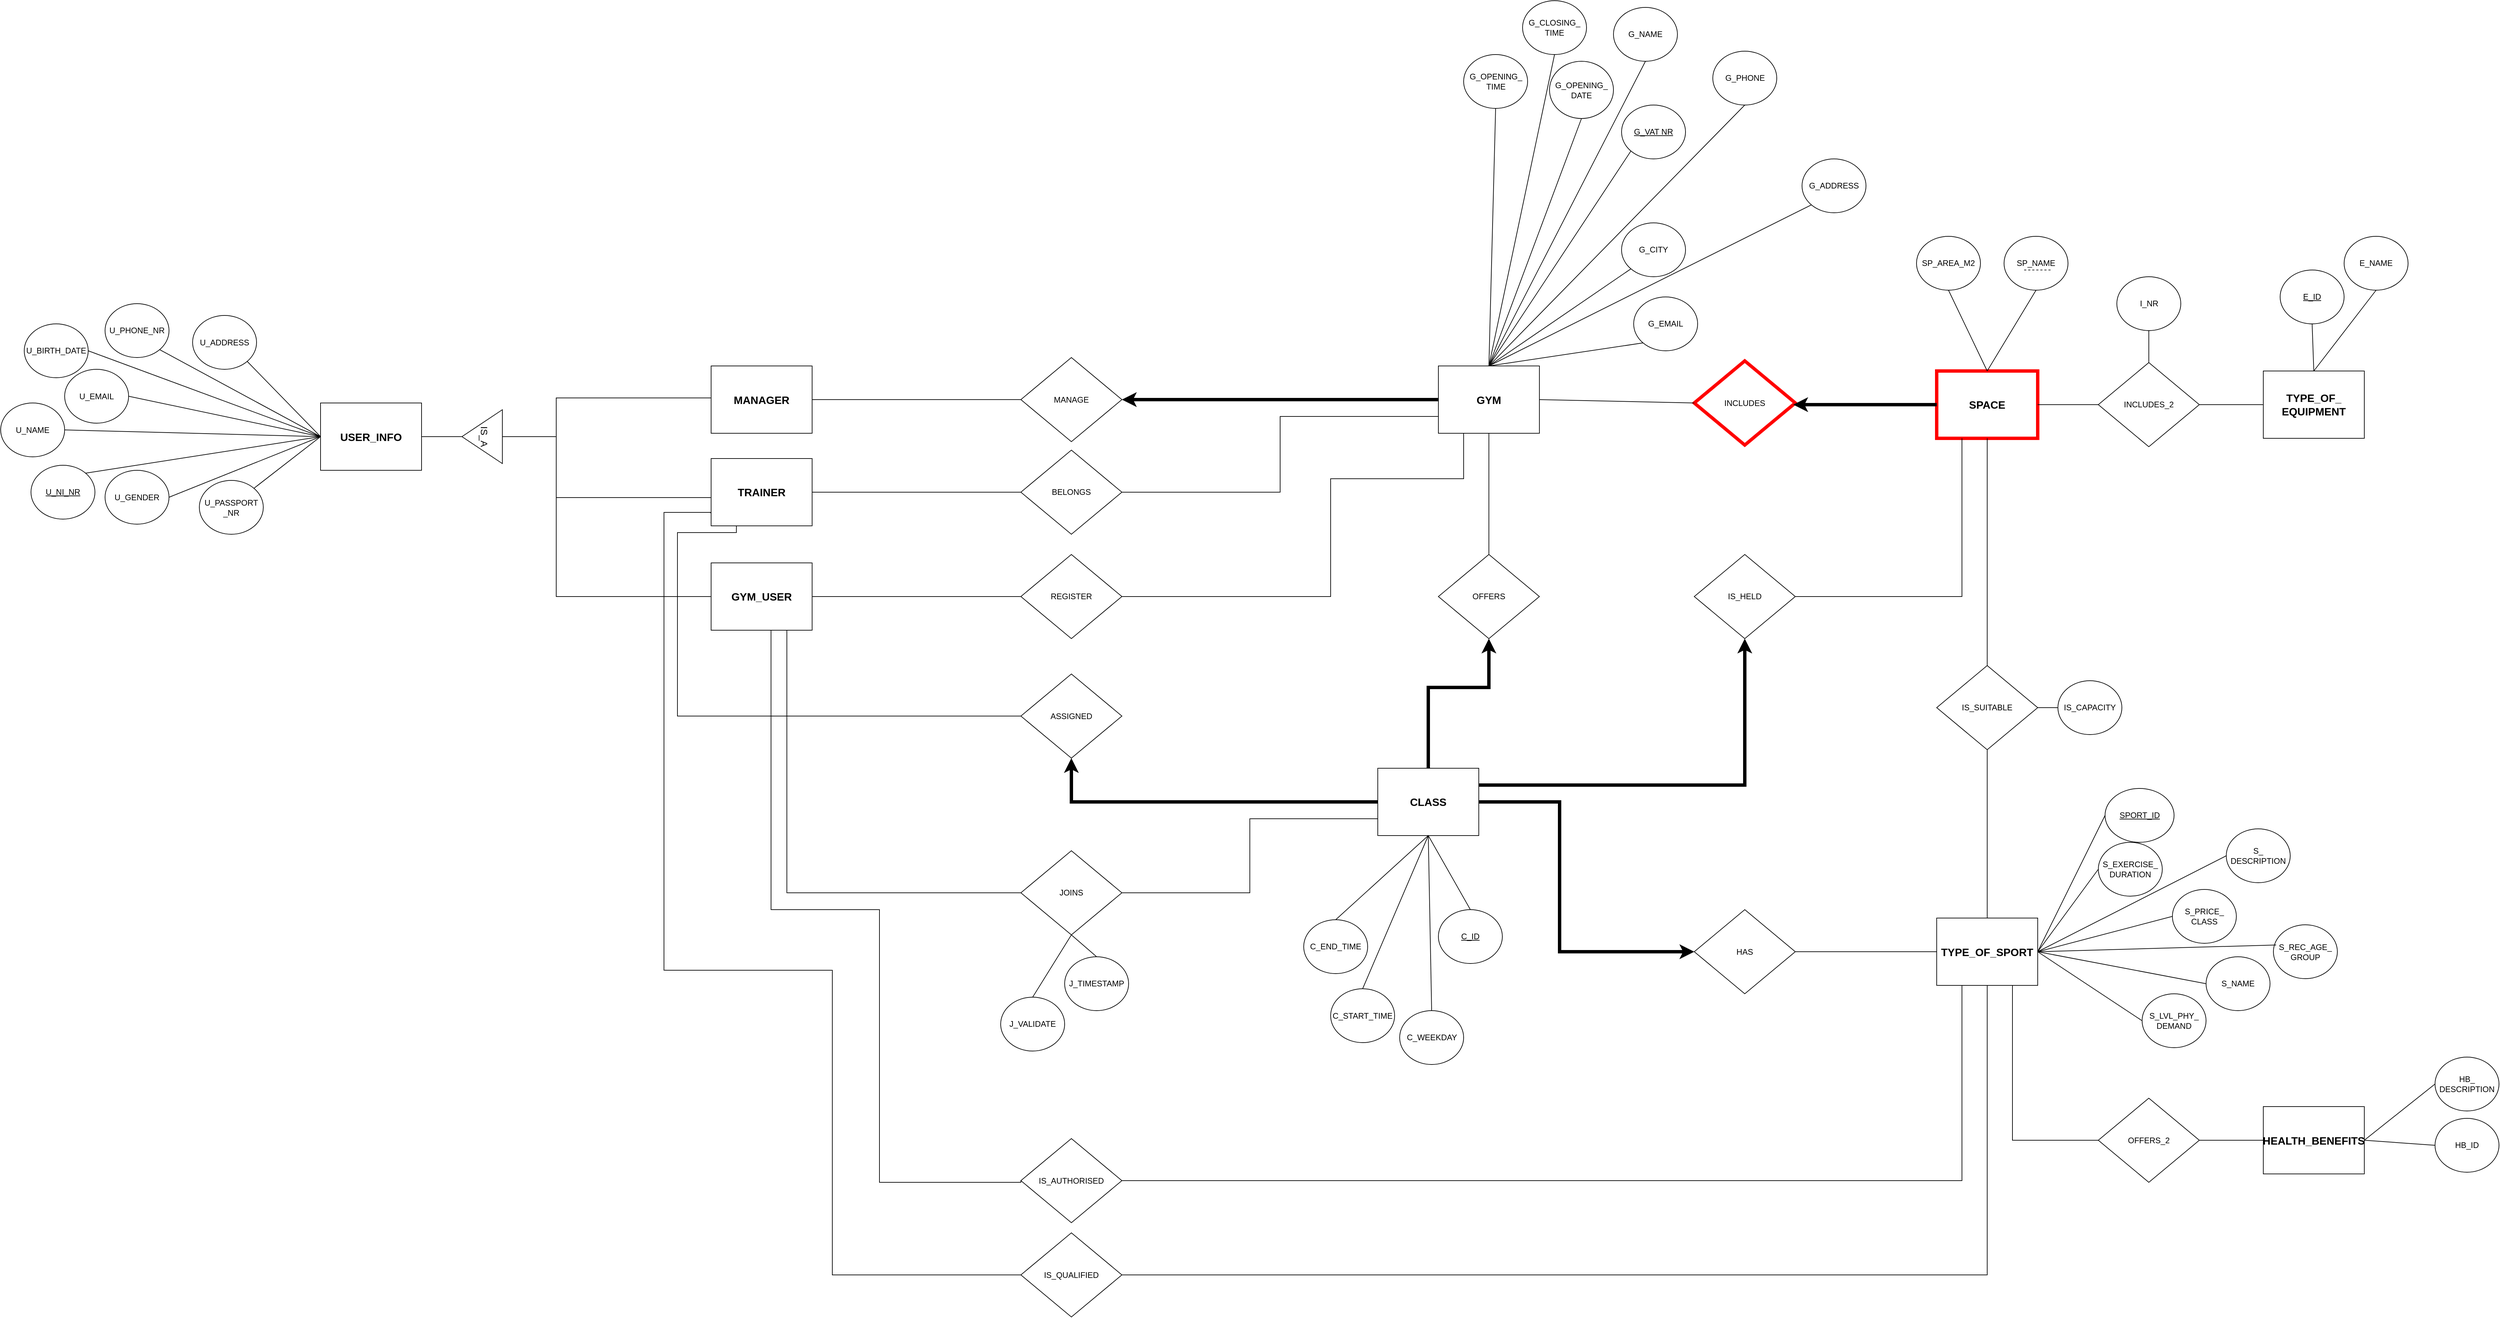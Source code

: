 <mxfile version="15.7.0" type="github">
  <diagram id="hdg2vdtkORWnQn_9mXNy" name="Page-1">
    <mxGraphModel dx="5325" dy="2693" grid="1" gridSize="10" guides="1" tooltips="1" connect="1" arrows="1" fold="1" page="1" pageScale="1" pageWidth="827" pageHeight="1169" math="0" shadow="0">
      <root>
        <mxCell id="0" />
        <mxCell id="1" parent="0" />
        <mxCell id="4TRkInArZm3En_-aM4AT-1" value="GYM" style="rounded=0;whiteSpace=wrap;html=1;hachureGap=4;pointerEvents=0;fontSize=16;fontStyle=1" parent="1" vertex="1">
          <mxGeometry x="460" y="142.5" width="150" height="100" as="geometry" />
        </mxCell>
        <mxCell id="4TRkInArZm3En_-aM4AT-2" value="MANAGE" style="rhombus;whiteSpace=wrap;html=1;hachureGap=4;pointerEvents=0;" parent="1" vertex="1">
          <mxGeometry x="-160" y="130" width="150" height="125" as="geometry" />
        </mxCell>
        <mxCell id="4TRkInArZm3En_-aM4AT-5" value="MANAGER" style="rounded=0;whiteSpace=wrap;html=1;hachureGap=4;pointerEvents=0;direction=south;fontSize=16;fontStyle=1" parent="1" vertex="1">
          <mxGeometry x="-620" y="142.5" width="150" height="100" as="geometry" />
        </mxCell>
        <mxCell id="4TRkInArZm3En_-aM4AT-6" value="&lt;u&gt;U_NI_NR&lt;/u&gt;" style="ellipse;whiteSpace=wrap;html=1;hachureGap=4;pointerEvents=0;autosize=0;" parent="1" vertex="1">
          <mxGeometry x="-1630" y="290" width="95" height="80" as="geometry" />
        </mxCell>
        <mxCell id="4TRkInArZm3En_-aM4AT-10" value="U_PASSPORT&lt;br&gt;_NR" style="ellipse;whiteSpace=wrap;html=1;hachureGap=4;pointerEvents=0;autosize=0;" parent="1" vertex="1">
          <mxGeometry x="-1380" y="312.5" width="95" height="80" as="geometry" />
        </mxCell>
        <mxCell id="4TRkInArZm3En_-aM4AT-11" value="U_EMAIL" style="ellipse;whiteSpace=wrap;html=1;hachureGap=4;pointerEvents=0;autosize=0;" parent="1" vertex="1">
          <mxGeometry x="-1580" y="147.5" width="95" height="80" as="geometry" />
        </mxCell>
        <mxCell id="4TRkInArZm3En_-aM4AT-13" value="U_NAME" style="ellipse;whiteSpace=wrap;html=1;hachureGap=4;pointerEvents=0;autosize=0;" parent="1" vertex="1">
          <mxGeometry x="-1675" y="197.5" width="95" height="80" as="geometry" />
        </mxCell>
        <mxCell id="4TRkInArZm3En_-aM4AT-17" value="U_GENDER" style="ellipse;whiteSpace=wrap;html=1;hachureGap=4;pointerEvents=0;autosize=0;" parent="1" vertex="1">
          <mxGeometry x="-1520" y="297.5" width="95" height="80" as="geometry" />
        </mxCell>
        <mxCell id="4TRkInArZm3En_-aM4AT-19" value="U_ADDRESS" style="ellipse;whiteSpace=wrap;html=1;hachureGap=4;pointerEvents=0;autosize=0;" parent="1" vertex="1">
          <mxGeometry x="-1390" y="67.5" width="95" height="80" as="geometry" />
        </mxCell>
        <mxCell id="4TRkInArZm3En_-aM4AT-23" value="U_PHONE_NR" style="ellipse;whiteSpace=wrap;html=1;hachureGap=4;pointerEvents=0;autosize=0;" parent="1" vertex="1">
          <mxGeometry x="-1520" y="50" width="95" height="80" as="geometry" />
        </mxCell>
        <mxCell id="4TRkInArZm3En_-aM4AT-26" value="G_ADDRESS" style="ellipse;whiteSpace=wrap;html=1;hachureGap=4;pointerEvents=0;" parent="1" vertex="1">
          <mxGeometry x="1000" y="-165" width="95" height="80" as="geometry" />
        </mxCell>
        <mxCell id="4TRkInArZm3En_-aM4AT-29" value="&lt;u&gt;G_VAT NR&lt;/u&gt;" style="ellipse;whiteSpace=wrap;html=1;hachureGap=4;pointerEvents=0;" parent="1" vertex="1">
          <mxGeometry x="732" y="-245" width="95" height="80" as="geometry" />
        </mxCell>
        <mxCell id="4TRkInArZm3En_-aM4AT-30" value="G_NAME" style="ellipse;whiteSpace=wrap;html=1;hachureGap=4;pointerEvents=0;" parent="1" vertex="1">
          <mxGeometry x="720" y="-390" width="95" height="80" as="geometry" />
        </mxCell>
        <mxCell id="4TRkInArZm3En_-aM4AT-31" value="G_OPENING_&lt;br&gt;DATE" style="ellipse;whiteSpace=wrap;html=1;hachureGap=4;pointerEvents=0;" parent="1" vertex="1">
          <mxGeometry x="625" y="-310" width="95" height="85" as="geometry" />
        </mxCell>
        <mxCell id="4TRkInArZm3En_-aM4AT-32" value="G_PHONE" style="ellipse;whiteSpace=wrap;html=1;hachureGap=4;pointerEvents=0;" parent="1" vertex="1">
          <mxGeometry x="867.5" y="-325" width="95" height="80" as="geometry" />
        </mxCell>
        <mxCell id="4TRkInArZm3En_-aM4AT-33" value="G_EMAIL" style="ellipse;whiteSpace=wrap;html=1;hachureGap=4;pointerEvents=0;" parent="1" vertex="1">
          <mxGeometry x="750" y="40" width="95" height="80" as="geometry" />
        </mxCell>
        <mxCell id="4TRkInArZm3En_-aM4AT-34" value="G_OPENING_&lt;br&gt;TIME" style="ellipse;whiteSpace=wrap;html=1;hachureGap=4;pointerEvents=0;" parent="1" vertex="1">
          <mxGeometry x="497.5" y="-320" width="95" height="80" as="geometry" />
        </mxCell>
        <mxCell id="4TRkInArZm3En_-aM4AT-42" value="TYPE_OF_SPORT" style="rounded=0;whiteSpace=wrap;html=1;hachureGap=4;pointerEvents=0;fontSize=16;fontStyle=1" parent="1" vertex="1">
          <mxGeometry x="1200" y="962.5" width="150" height="100" as="geometry" />
        </mxCell>
        <mxCell id="4TRkInArZm3En_-aM4AT-43" value="S_NAME" style="ellipse;whiteSpace=wrap;html=1;hachureGap=4;pointerEvents=0;" parent="1" vertex="1">
          <mxGeometry x="1600" y="1020" width="95" height="80" as="geometry" />
        </mxCell>
        <mxCell id="4TRkInArZm3En_-aM4AT-44" value="S_&lt;br&gt;DESCRIPTION" style="ellipse;whiteSpace=wrap;html=1;hachureGap=4;pointerEvents=0;" parent="1" vertex="1">
          <mxGeometry x="1630" y="830" width="95" height="80" as="geometry" />
        </mxCell>
        <mxCell id="4TRkInArZm3En_-aM4AT-46" value="S_REC_AGE_ GROUP" style="ellipse;whiteSpace=wrap;html=1;hachureGap=4;pointerEvents=0;" parent="1" vertex="1">
          <mxGeometry x="1700" y="972.5" width="95" height="80" as="geometry" />
        </mxCell>
        <mxCell id="4TRkInArZm3En_-aM4AT-47" value="S_EXERCISE_ DURATION" style="ellipse;whiteSpace=wrap;html=1;hachureGap=4;pointerEvents=0;" parent="1" vertex="1">
          <mxGeometry x="1440" y="850" width="95" height="80" as="geometry" />
        </mxCell>
        <mxCell id="4TRkInArZm3En_-aM4AT-48" value="S_LVL_PHY_&lt;br&gt;DEMAND" style="ellipse;whiteSpace=wrap;html=1;hachureGap=4;pointerEvents=0;" parent="1" vertex="1">
          <mxGeometry x="1505" y="1075" width="95" height="80" as="geometry" />
        </mxCell>
        <mxCell id="TNOlmFblQoI8VBXt5ZoZ-1" value="G_CITY" style="ellipse;whiteSpace=wrap;html=1;" parent="1" vertex="1">
          <mxGeometry x="732" y="-70" width="95" height="80" as="geometry" />
        </mxCell>
        <mxCell id="TNOlmFblQoI8VBXt5ZoZ-7" value="SPACE" style="rounded=0;whiteSpace=wrap;html=1;strokeWidth=5;strokeColor=#FF0000;fontSize=16;fontStyle=1" parent="1" vertex="1">
          <mxGeometry x="1200" y="150" width="150" height="100" as="geometry" />
        </mxCell>
        <mxCell id="TNOlmFblQoI8VBXt5ZoZ-13" value="INCLUDES" style="rhombus;whiteSpace=wrap;html=1;strokeWidth=5;strokeColor=#FF0000;" parent="1" vertex="1">
          <mxGeometry x="840" y="135" width="150" height="125" as="geometry" />
        </mxCell>
        <mxCell id="TNOlmFblQoI8VBXt5ZoZ-56" value="TYPE_OF_&lt;br&gt;EQUIPMENT" style="rounded=0;whiteSpace=wrap;html=1;fontSize=16;fontStyle=1" parent="1" vertex="1">
          <mxGeometry x="1685" y="150" width="150" height="100" as="geometry" />
        </mxCell>
        <mxCell id="TNOlmFblQoI8VBXt5ZoZ-57" value="INCLUDES_2" style="rhombus;whiteSpace=wrap;html=1;" parent="1" vertex="1">
          <mxGeometry x="1440" y="137.5" width="150" height="125" as="geometry" />
        </mxCell>
        <mxCell id="TNOlmFblQoI8VBXt5ZoZ-59" value="" style="endArrow=none;html=1;fillColor=#000000;exitX=1;exitY=0.5;exitDx=0;exitDy=0;entryX=0;entryY=0.5;entryDx=0;entryDy=0;" parent="1" source="TNOlmFblQoI8VBXt5ZoZ-57" target="TNOlmFblQoI8VBXt5ZoZ-56" edge="1">
          <mxGeometry width="50" height="50" relative="1" as="geometry">
            <mxPoint x="840" y="510" as="sourcePoint" />
            <mxPoint x="890" y="460" as="targetPoint" />
          </mxGeometry>
        </mxCell>
        <mxCell id="TNOlmFblQoI8VBXt5ZoZ-60" value="E_NAME" style="ellipse;whiteSpace=wrap;html=1;" parent="1" vertex="1">
          <mxGeometry x="1805" y="-50" width="95" height="80" as="geometry" />
        </mxCell>
        <mxCell id="TNOlmFblQoI8VBXt5ZoZ-61" value="I_NR" style="ellipse;whiteSpace=wrap;html=1;" parent="1" vertex="1">
          <mxGeometry x="1467.5" y="10" width="95" height="80" as="geometry" />
        </mxCell>
        <mxCell id="TNOlmFblQoI8VBXt5ZoZ-64" value="" style="endArrow=none;html=1;fillColor=#000000;exitX=0.5;exitY=0;exitDx=0;exitDy=0;entryX=0.5;entryY=1;entryDx=0;entryDy=0;" parent="1" source="TNOlmFblQoI8VBXt5ZoZ-56" target="TNOlmFblQoI8VBXt5ZoZ-60" edge="1">
          <mxGeometry width="50" height="50" relative="1" as="geometry">
            <mxPoint x="930" y="510" as="sourcePoint" />
            <mxPoint x="2090" y="180" as="targetPoint" />
          </mxGeometry>
        </mxCell>
        <mxCell id="TNOlmFblQoI8VBXt5ZoZ-65" value="" style="endArrow=none;html=1;fillColor=#000000;" parent="1" source="TNOlmFblQoI8VBXt5ZoZ-57" target="TNOlmFblQoI8VBXt5ZoZ-61" edge="1">
          <mxGeometry width="50" height="50" relative="1" as="geometry">
            <mxPoint x="930" y="510" as="sourcePoint" />
            <mxPoint x="980" y="460" as="targetPoint" />
          </mxGeometry>
        </mxCell>
        <mxCell id="zpkmHXnzWcy7r22Rmnru-5" value="SP_AREA_M2" style="ellipse;whiteSpace=wrap;html=1;" parent="1" vertex="1">
          <mxGeometry x="1170" y="-50" width="95" height="80" as="geometry" />
        </mxCell>
        <mxCell id="zpkmHXnzWcy7r22Rmnru-8" value="&lt;u&gt;E_ID&lt;/u&gt;" style="ellipse;whiteSpace=wrap;html=1;" parent="1" vertex="1">
          <mxGeometry x="1710" width="95" height="80" as="geometry" />
        </mxCell>
        <mxCell id="eBdyAH_MPgxRvwM_sHwe-4" value="" style="edgeStyle=segmentEdgeStyle;endArrow=classic;html=1;rounded=0;entryX=1;entryY=0.5;entryDx=0;entryDy=0;exitX=0;exitY=0.5;exitDx=0;exitDy=0;strokeColor=#000000;strokeWidth=5;startArrow=none;" parent="1" source="4TRkInArZm3En_-aM4AT-1" target="4TRkInArZm3En_-aM4AT-2" edge="1">
          <mxGeometry width="50" height="50" relative="1" as="geometry">
            <mxPoint x="550" y="219.41" as="sourcePoint" />
            <mxPoint x="440" y="219.41" as="targetPoint" />
            <Array as="points" />
          </mxGeometry>
        </mxCell>
        <mxCell id="eBdyAH_MPgxRvwM_sHwe-5" value="&lt;u&gt;SPORT_ID&lt;/u&gt;" style="ellipse;whiteSpace=wrap;html=1;hachureGap=4;pointerEvents=0;" parent="1" vertex="1">
          <mxGeometry x="1450" y="770" width="102.5" height="80" as="geometry" />
        </mxCell>
        <mxCell id="ZJh7k_RnWvVlNWQJP8Ni-7" value="IS_CAPACITY" style="ellipse;whiteSpace=wrap;html=1;hachureGap=4;pointerEvents=0;" parent="1" vertex="1">
          <mxGeometry x="1380" y="610" width="95" height="80" as="geometry" />
        </mxCell>
        <mxCell id="ZJh7k_RnWvVlNWQJP8Ni-8" value="" style="endArrow=none;html=1;fillColor=#000000;exitX=1;exitY=0.5;exitDx=0;exitDy=0;entryX=0;entryY=0.5;entryDx=0;entryDy=0;" parent="1" source="TNOlmFblQoI8VBXt5ZoZ-30" target="ZJh7k_RnWvVlNWQJP8Ni-7" edge="1">
          <mxGeometry width="50" height="50" relative="1" as="geometry">
            <mxPoint x="1130" y="440" as="sourcePoint" />
            <mxPoint x="1130" y="260" as="targetPoint" />
          </mxGeometry>
        </mxCell>
        <mxCell id="ZJh7k_RnWvVlNWQJP8Ni-1" value="OFFERS" style="rhombus;whiteSpace=wrap;html=1;" parent="1" vertex="1">
          <mxGeometry x="460" y="422.5" width="150" height="125" as="geometry" />
        </mxCell>
        <mxCell id="TNOlmFblQoI8VBXt5ZoZ-30" value="IS_SUITABLE" style="rhombus;whiteSpace=wrap;html=1;" parent="1" vertex="1">
          <mxGeometry x="1200" y="587.5" width="150" height="125" as="geometry" />
        </mxCell>
        <mxCell id="ZJh7k_RnWvVlNWQJP8Ni-15" value="U_BIRTH_DATE" style="ellipse;whiteSpace=wrap;html=1;hachureGap=4;pointerEvents=0;autosize=0;" parent="1" vertex="1">
          <mxGeometry x="-1640" y="80" width="95" height="80" as="geometry" />
        </mxCell>
        <mxCell id="ZJh7k_RnWvVlNWQJP8Ni-18" value="" style="endArrow=none;html=1;sourcePerimeterSpacing=8;targetPerimeterSpacing=8;entryX=1;entryY=0;entryDx=0;entryDy=0;exitX=0.5;exitY=1;exitDx=0;exitDy=0;" parent="1" source="J_9MN064SPP7KZqGjW3G-2" target="4TRkInArZm3En_-aM4AT-10" edge="1">
          <mxGeometry width="50" height="50" relative="1" as="geometry">
            <mxPoint x="220" y="607.5" as="sourcePoint" />
            <mxPoint x="-15" y="390" as="targetPoint" />
          </mxGeometry>
        </mxCell>
        <mxCell id="ZJh7k_RnWvVlNWQJP8Ni-19" value="" style="endArrow=none;html=1;sourcePerimeterSpacing=8;targetPerimeterSpacing=8;entryX=1;entryY=1;entryDx=0;entryDy=0;exitX=0.5;exitY=1;exitDx=0;exitDy=0;" parent="1" source="J_9MN064SPP7KZqGjW3G-2" target="4TRkInArZm3En_-aM4AT-23" edge="1">
          <mxGeometry width="50" height="50" relative="1" as="geometry">
            <mxPoint x="-65.531" y="332" as="sourcePoint" />
            <mxPoint x="-22.5" y="230" as="targetPoint" />
          </mxGeometry>
        </mxCell>
        <mxCell id="ZJh7k_RnWvVlNWQJP8Ni-20" value="" style="endArrow=none;html=1;sourcePerimeterSpacing=8;targetPerimeterSpacing=8;entryX=1;entryY=0.5;entryDx=0;entryDy=0;exitX=0.5;exitY=1;exitDx=0;exitDy=0;" parent="1" source="J_9MN064SPP7KZqGjW3G-2" target="ZJh7k_RnWvVlNWQJP8Ni-15" edge="1">
          <mxGeometry width="50" height="50" relative="1" as="geometry">
            <mxPoint x="-55.531" y="342" as="sourcePoint" />
            <mxPoint x="-12.5" y="240" as="targetPoint" />
          </mxGeometry>
        </mxCell>
        <mxCell id="ZJh7k_RnWvVlNWQJP8Ni-21" value="" style="endArrow=none;html=1;sourcePerimeterSpacing=8;targetPerimeterSpacing=8;entryX=1;entryY=0.5;entryDx=0;entryDy=0;exitX=0.5;exitY=1;exitDx=0;exitDy=0;" parent="1" source="J_9MN064SPP7KZqGjW3G-2" target="4TRkInArZm3En_-aM4AT-11" edge="1">
          <mxGeometry width="50" height="50" relative="1" as="geometry">
            <mxPoint x="-45.531" y="352" as="sourcePoint" />
            <mxPoint x="-2.5" y="250" as="targetPoint" />
          </mxGeometry>
        </mxCell>
        <mxCell id="ZJh7k_RnWvVlNWQJP8Ni-22" value="" style="endArrow=none;html=1;sourcePerimeterSpacing=8;targetPerimeterSpacing=8;entryX=1;entryY=0.5;entryDx=0;entryDy=0;exitX=0.5;exitY=1;exitDx=0;exitDy=0;" parent="1" source="J_9MN064SPP7KZqGjW3G-2" target="4TRkInArZm3En_-aM4AT-13" edge="1">
          <mxGeometry width="50" height="50" relative="1" as="geometry">
            <mxPoint x="-100" y="340" as="sourcePoint" />
            <mxPoint x="7.5" y="260" as="targetPoint" />
          </mxGeometry>
        </mxCell>
        <mxCell id="ZJh7k_RnWvVlNWQJP8Ni-23" value="" style="endArrow=none;html=1;sourcePerimeterSpacing=8;targetPerimeterSpacing=8;exitX=0.5;exitY=1;exitDx=0;exitDy=0;entryX=1;entryY=0;entryDx=0;entryDy=0;" parent="1" source="J_9MN064SPP7KZqGjW3G-2" target="4TRkInArZm3En_-aM4AT-6" edge="1">
          <mxGeometry width="50" height="50" relative="1" as="geometry">
            <mxPoint x="-25.531" y="372" as="sourcePoint" />
            <mxPoint x="-1120" y="455" as="targetPoint" />
          </mxGeometry>
        </mxCell>
        <mxCell id="ZJh7k_RnWvVlNWQJP8Ni-24" value="" style="endArrow=none;html=1;sourcePerimeterSpacing=8;targetPerimeterSpacing=8;exitX=0.5;exitY=1;exitDx=0;exitDy=0;entryX=1;entryY=0.5;entryDx=0;entryDy=0;" parent="1" source="J_9MN064SPP7KZqGjW3G-2" target="4TRkInArZm3En_-aM4AT-17" edge="1">
          <mxGeometry width="50" height="50" relative="1" as="geometry">
            <mxPoint x="-15.531" y="382" as="sourcePoint" />
            <mxPoint x="-76" y="50" as="targetPoint" />
          </mxGeometry>
        </mxCell>
        <mxCell id="ZJh7k_RnWvVlNWQJP8Ni-25" value="" style="endArrow=none;html=1;sourcePerimeterSpacing=8;targetPerimeterSpacing=8;entryX=1;entryY=1;entryDx=0;entryDy=0;exitX=0.5;exitY=1;exitDx=0;exitDy=0;" parent="1" source="J_9MN064SPP7KZqGjW3G-2" target="4TRkInArZm3En_-aM4AT-19" edge="1">
          <mxGeometry width="50" height="50" relative="1" as="geometry">
            <mxPoint x="-5.531" y="392" as="sourcePoint" />
            <mxPoint x="37.5" y="290" as="targetPoint" />
          </mxGeometry>
        </mxCell>
        <mxCell id="TNOlmFblQoI8VBXt5ZoZ-3" value="G_CLOSING_&lt;br&gt;TIME" style="ellipse;whiteSpace=wrap;html=1;" parent="1" vertex="1">
          <mxGeometry x="585" y="-400" width="95" height="80" as="geometry" />
        </mxCell>
        <mxCell id="ZJh7k_RnWvVlNWQJP8Ni-29" value="" style="endArrow=none;html=1;sourcePerimeterSpacing=8;targetPerimeterSpacing=8;entryX=0.5;entryY=1;entryDx=0;entryDy=0;exitX=0.5;exitY=0;exitDx=0;exitDy=0;" parent="1" source="4TRkInArZm3En_-aM4AT-1" target="4TRkInArZm3En_-aM4AT-31" edge="1">
          <mxGeometry width="50" height="50" relative="1" as="geometry">
            <mxPoint x="-90" y="340" as="sourcePoint" />
            <mxPoint x="4.039" y="228.391" as="targetPoint" />
          </mxGeometry>
        </mxCell>
        <mxCell id="ZJh7k_RnWvVlNWQJP8Ni-30" value="" style="endArrow=none;html=1;sourcePerimeterSpacing=8;targetPerimeterSpacing=8;entryX=0;entryY=1;entryDx=0;entryDy=0;exitX=0.5;exitY=0;exitDx=0;exitDy=0;" parent="1" source="4TRkInArZm3En_-aM4AT-1" target="4TRkInArZm3En_-aM4AT-26" edge="1">
          <mxGeometry width="50" height="50" relative="1" as="geometry">
            <mxPoint x="-80" y="350" as="sourcePoint" />
            <mxPoint x="14.039" y="238.391" as="targetPoint" />
          </mxGeometry>
        </mxCell>
        <mxCell id="ZJh7k_RnWvVlNWQJP8Ni-31" value="" style="endArrow=none;html=1;sourcePerimeterSpacing=8;targetPerimeterSpacing=8;entryX=0.5;entryY=1;entryDx=0;entryDy=0;exitX=0.5;exitY=0;exitDx=0;exitDy=0;" parent="1" source="4TRkInArZm3En_-aM4AT-1" target="4TRkInArZm3En_-aM4AT-30" edge="1">
          <mxGeometry width="50" height="50" relative="1" as="geometry">
            <mxPoint x="-70" y="360" as="sourcePoint" />
            <mxPoint x="24.039" y="248.391" as="targetPoint" />
          </mxGeometry>
        </mxCell>
        <mxCell id="ZJh7k_RnWvVlNWQJP8Ni-32" value="" style="endArrow=none;html=1;sourcePerimeterSpacing=8;targetPerimeterSpacing=8;entryX=0.5;entryY=1;entryDx=0;entryDy=0;exitX=0.5;exitY=0;exitDx=0;exitDy=0;" parent="1" source="4TRkInArZm3En_-aM4AT-1" target="4TRkInArZm3En_-aM4AT-32" edge="1">
          <mxGeometry width="50" height="50" relative="1" as="geometry">
            <mxPoint x="-60" y="370" as="sourcePoint" />
            <mxPoint x="34.039" y="258.391" as="targetPoint" />
          </mxGeometry>
        </mxCell>
        <mxCell id="ZJh7k_RnWvVlNWQJP8Ni-33" value="" style="endArrow=none;html=1;sourcePerimeterSpacing=8;targetPerimeterSpacing=8;entryX=0.5;entryY=1;entryDx=0;entryDy=0;exitX=0.5;exitY=0;exitDx=0;exitDy=0;" parent="1" source="4TRkInArZm3En_-aM4AT-1" target="4TRkInArZm3En_-aM4AT-34" edge="1">
          <mxGeometry width="50" height="50" relative="1" as="geometry">
            <mxPoint x="-50" y="380" as="sourcePoint" />
            <mxPoint x="44.039" y="268.391" as="targetPoint" />
          </mxGeometry>
        </mxCell>
        <mxCell id="ZJh7k_RnWvVlNWQJP8Ni-34" value="" style="endArrow=none;html=1;sourcePerimeterSpacing=8;targetPerimeterSpacing=8;entryX=0;entryY=1;entryDx=0;entryDy=0;exitX=0.5;exitY=0;exitDx=0;exitDy=0;" parent="1" source="4TRkInArZm3En_-aM4AT-1" target="4TRkInArZm3En_-aM4AT-29" edge="1">
          <mxGeometry width="50" height="50" relative="1" as="geometry">
            <mxPoint x="-40" y="390" as="sourcePoint" />
            <mxPoint x="54.039" y="278.391" as="targetPoint" />
          </mxGeometry>
        </mxCell>
        <mxCell id="ZJh7k_RnWvVlNWQJP8Ni-35" value="" style="endArrow=none;html=1;sourcePerimeterSpacing=8;targetPerimeterSpacing=8;entryX=0;entryY=1;entryDx=0;entryDy=0;exitX=0.5;exitY=0;exitDx=0;exitDy=0;" parent="1" source="4TRkInArZm3En_-aM4AT-1" target="TNOlmFblQoI8VBXt5ZoZ-1" edge="1">
          <mxGeometry width="50" height="50" relative="1" as="geometry">
            <mxPoint x="-30" y="400" as="sourcePoint" />
            <mxPoint x="64.039" y="288.391" as="targetPoint" />
          </mxGeometry>
        </mxCell>
        <mxCell id="ZJh7k_RnWvVlNWQJP8Ni-36" value="" style="endArrow=none;html=1;sourcePerimeterSpacing=8;targetPerimeterSpacing=8;entryX=0;entryY=1;entryDx=0;entryDy=0;exitX=0.5;exitY=0;exitDx=0;exitDy=0;" parent="1" source="4TRkInArZm3En_-aM4AT-1" target="4TRkInArZm3En_-aM4AT-33" edge="1">
          <mxGeometry width="50" height="50" relative="1" as="geometry">
            <mxPoint x="-20" y="410" as="sourcePoint" />
            <mxPoint x="74.039" y="298.391" as="targetPoint" />
          </mxGeometry>
        </mxCell>
        <mxCell id="ZJh7k_RnWvVlNWQJP8Ni-37" value="" style="endArrow=none;html=1;sourcePerimeterSpacing=8;targetPerimeterSpacing=8;entryX=0.5;entryY=1;entryDx=0;entryDy=0;exitX=0.5;exitY=0;exitDx=0;exitDy=0;" parent="1" source="4TRkInArZm3En_-aM4AT-1" target="TNOlmFblQoI8VBXt5ZoZ-3" edge="1">
          <mxGeometry width="50" height="50" relative="1" as="geometry">
            <mxPoint x="-10" y="420" as="sourcePoint" />
            <mxPoint x="84.039" y="308.391" as="targetPoint" />
          </mxGeometry>
        </mxCell>
        <mxCell id="ZJh7k_RnWvVlNWQJP8Ni-38" value="" style="endArrow=none;html=1;rounded=0;fontSize=16;fontColor=#FF0000;edgeStyle=orthogonalEdgeStyle;entryX=0.5;entryY=0;entryDx=0;entryDy=0;" parent="1" source="4TRkInArZm3En_-aM4AT-1" target="ZJh7k_RnWvVlNWQJP8Ni-1" edge="1">
          <mxGeometry width="50" height="50" relative="1" as="geometry">
            <mxPoint x="610" y="290" as="sourcePoint" />
            <mxPoint x="660" y="240" as="targetPoint" />
          </mxGeometry>
        </mxCell>
        <mxCell id="ZJh7k_RnWvVlNWQJP8Ni-39" value="" style="endArrow=none;html=1;sourcePerimeterSpacing=8;targetPerimeterSpacing=8;entryX=0;entryY=0.5;entryDx=0;entryDy=0;exitX=1;exitY=0.5;exitDx=0;exitDy=0;" parent="1" source="4TRkInArZm3En_-aM4AT-1" target="TNOlmFblQoI8VBXt5ZoZ-13" edge="1">
          <mxGeometry width="50" height="50" relative="1" as="geometry">
            <mxPoint y="430" as="sourcePoint" />
            <mxPoint x="94.039" y="318.391" as="targetPoint" />
          </mxGeometry>
        </mxCell>
        <mxCell id="ZJh7k_RnWvVlNWQJP8Ni-41" value="" style="edgeStyle=segmentEdgeStyle;endArrow=classic;html=1;rounded=0;exitX=0;exitY=0.5;exitDx=0;exitDy=0;strokeColor=#000000;strokeWidth=5;startArrow=none;" parent="1" source="TNOlmFblQoI8VBXt5ZoZ-7" target="TNOlmFblQoI8VBXt5ZoZ-13" edge="1">
          <mxGeometry width="50" height="50" relative="1" as="geometry">
            <mxPoint x="1220" y="381.79" as="sourcePoint" />
            <mxPoint x="1030" y="381.79" as="targetPoint" />
            <Array as="points" />
          </mxGeometry>
        </mxCell>
        <mxCell id="ZJh7k_RnWvVlNWQJP8Ni-43" value="" style="endArrow=none;html=1;sourcePerimeterSpacing=8;targetPerimeterSpacing=8;entryX=0.5;entryY=1;entryDx=0;entryDy=0;exitX=0.5;exitY=0;exitDx=0;exitDy=0;" parent="1" source="TNOlmFblQoI8VBXt5ZoZ-7" target="zpkmHXnzWcy7r22Rmnru-5" edge="1">
          <mxGeometry width="50" height="50" relative="1" as="geometry">
            <mxPoint x="555" y="342.5" as="sourcePoint" />
            <mxPoint x="342.5" y="105" as="targetPoint" />
          </mxGeometry>
        </mxCell>
        <mxCell id="ZJh7k_RnWvVlNWQJP8Ni-44" value="" style="endArrow=none;html=1;sourcePerimeterSpacing=8;targetPerimeterSpacing=8;entryX=0.5;entryY=1;entryDx=0;entryDy=0;exitX=0.5;exitY=0;exitDx=0;exitDy=0;" parent="1" source="TNOlmFblQoI8VBXt5ZoZ-7" target="GAJ-hxF9hq5HiU7WZVeW-1" edge="1">
          <mxGeometry width="50" height="50" relative="1" as="geometry">
            <mxPoint x="1285" y="160" as="sourcePoint" />
            <mxPoint x="1340" y="30.0" as="targetPoint" />
          </mxGeometry>
        </mxCell>
        <mxCell id="ZJh7k_RnWvVlNWQJP8Ni-45" value="" style="endArrow=none;html=1;rounded=0;fontSize=16;fontColor=#FF0000;edgeStyle=orthogonalEdgeStyle;exitX=1;exitY=0.5;exitDx=0;exitDy=0;entryX=0;entryY=0.5;entryDx=0;entryDy=0;" parent="1" source="TNOlmFblQoI8VBXt5ZoZ-7" target="TNOlmFblQoI8VBXt5ZoZ-57" edge="1">
          <mxGeometry width="50" height="50" relative="1" as="geometry">
            <mxPoint x="1400" y="290" as="sourcePoint" />
            <mxPoint x="1630" y="320" as="targetPoint" />
          </mxGeometry>
        </mxCell>
        <mxCell id="ZJh7k_RnWvVlNWQJP8Ni-46" value="" style="endArrow=none;html=1;fillColor=#000000;exitX=0.5;exitY=0;exitDx=0;exitDy=0;entryX=0.5;entryY=1;entryDx=0;entryDy=0;" parent="1" source="TNOlmFblQoI8VBXt5ZoZ-56" target="zpkmHXnzWcy7r22Rmnru-8" edge="1">
          <mxGeometry width="50" height="50" relative="1" as="geometry">
            <mxPoint x="2098.95" y="325.6" as="sourcePoint" />
            <mxPoint x="2091.999" y="199.978" as="targetPoint" />
          </mxGeometry>
        </mxCell>
        <mxCell id="ZJh7k_RnWvVlNWQJP8Ni-51" value="" style="endArrow=none;html=1;fillColor=#000000;exitX=0;exitY=0.5;exitDx=0;exitDy=0;entryX=1;entryY=0.5;entryDx=0;entryDy=0;" parent="1" source="4TRkInArZm3En_-aM4AT-48" target="4TRkInArZm3En_-aM4AT-42" edge="1">
          <mxGeometry width="50" height="50" relative="1" as="geometry">
            <mxPoint x="1360" y="572.5" as="sourcePoint" />
            <mxPoint x="1420" y="572.5" as="targetPoint" />
          </mxGeometry>
        </mxCell>
        <mxCell id="ZJh7k_RnWvVlNWQJP8Ni-52" value="" style="endArrow=none;html=1;fillColor=#000000;exitX=0;exitY=0.5;exitDx=0;exitDy=0;entryX=1;entryY=0.5;entryDx=0;entryDy=0;" parent="1" source="4TRkInArZm3En_-aM4AT-43" target="4TRkInArZm3En_-aM4AT-42" edge="1">
          <mxGeometry width="50" height="50" relative="1" as="geometry">
            <mxPoint x="805" y="1000" as="sourcePoint" />
            <mxPoint x="995" y="950" as="targetPoint" />
          </mxGeometry>
        </mxCell>
        <mxCell id="ZJh7k_RnWvVlNWQJP8Ni-53" value="" style="endArrow=none;html=1;fillColor=#000000;exitX=0;exitY=0.5;exitDx=0;exitDy=0;entryX=1;entryY=0.5;entryDx=0;entryDy=0;" parent="1" source="4TRkInArZm3En_-aM4AT-44" target="4TRkInArZm3En_-aM4AT-42" edge="1">
          <mxGeometry width="50" height="50" relative="1" as="geometry">
            <mxPoint x="815" y="1010" as="sourcePoint" />
            <mxPoint x="980" y="940" as="targetPoint" />
          </mxGeometry>
        </mxCell>
        <mxCell id="ZJh7k_RnWvVlNWQJP8Ni-54" value="" style="endArrow=none;html=1;fillColor=#000000;entryX=1;entryY=0.5;entryDx=0;entryDy=0;exitX=0;exitY=0.5;exitDx=0;exitDy=0;" parent="1" source="eBdyAH_MPgxRvwM_sHwe-5" target="4TRkInArZm3En_-aM4AT-42" edge="1">
          <mxGeometry width="50" height="50" relative="1" as="geometry">
            <mxPoint x="1780" y="815" as="sourcePoint" />
            <mxPoint x="1015" y="970" as="targetPoint" />
          </mxGeometry>
        </mxCell>
        <mxCell id="ZJh7k_RnWvVlNWQJP8Ni-55" value="" style="endArrow=none;html=1;fillColor=#000000;exitX=0;exitY=0.5;exitDx=0;exitDy=0;entryX=1;entryY=0.5;entryDx=0;entryDy=0;" parent="1" source="4TRkInArZm3En_-aM4AT-47" target="4TRkInArZm3En_-aM4AT-42" edge="1">
          <mxGeometry width="50" height="50" relative="1" as="geometry">
            <mxPoint x="835" y="1030" as="sourcePoint" />
            <mxPoint x="980" y="940" as="targetPoint" />
          </mxGeometry>
        </mxCell>
        <mxCell id="ZJh7k_RnWvVlNWQJP8Ni-56" value="" style="endArrow=none;html=1;fillColor=#000000;exitX=0.042;exitY=0.375;exitDx=0;exitDy=0;exitPerimeter=0;entryX=1;entryY=0.5;entryDx=0;entryDy=0;" parent="1" source="4TRkInArZm3En_-aM4AT-46" target="4TRkInArZm3En_-aM4AT-42" edge="1">
          <mxGeometry width="50" height="50" relative="1" as="geometry">
            <mxPoint x="845" y="1040" as="sourcePoint" />
            <mxPoint x="1450" y="1028" as="targetPoint" />
          </mxGeometry>
        </mxCell>
        <mxCell id="ZJh7k_RnWvVlNWQJP8Ni-60" value="" style="endArrow=none;html=1;rounded=0;fontSize=16;fontColor=#FF0000;edgeStyle=orthogonalEdgeStyle;entryX=0.5;entryY=1;entryDx=0;entryDy=0;" parent="1" source="4TRkInArZm3En_-aM4AT-42" target="TNOlmFblQoI8VBXt5ZoZ-30" edge="1">
          <mxGeometry width="50" height="50" relative="1" as="geometry">
            <mxPoint x="677.5" y="805" as="sourcePoint" />
            <mxPoint x="920" y="900" as="targetPoint" />
          </mxGeometry>
        </mxCell>
        <mxCell id="GAJ-hxF9hq5HiU7WZVeW-1" value="SP_NAME" style="ellipse;whiteSpace=wrap;html=1;" parent="1" vertex="1">
          <mxGeometry x="1300" y="-50" width="95" height="80" as="geometry" />
        </mxCell>
        <mxCell id="GAJ-hxF9hq5HiU7WZVeW-2" value="" style="endArrow=none;dashed=1;html=1;rounded=0;" parent="1" edge="1">
          <mxGeometry width="50" height="50" relative="1" as="geometry">
            <mxPoint x="1330" as="sourcePoint" />
            <mxPoint x="1370" as="targetPoint" />
          </mxGeometry>
        </mxCell>
        <mxCell id="J_9MN064SPP7KZqGjW3G-2" value="USER_INFO" style="rounded=0;whiteSpace=wrap;html=1;hachureGap=4;pointerEvents=0;direction=south;fontSize=16;fontStyle=1" parent="1" vertex="1">
          <mxGeometry x="-1200" y="197.5" width="150" height="100" as="geometry" />
        </mxCell>
        <mxCell id="J_9MN064SPP7KZqGjW3G-4" value="TRAINER" style="rounded=0;whiteSpace=wrap;html=1;hachureGap=4;pointerEvents=0;direction=south;fontSize=16;fontStyle=1" parent="1" vertex="1">
          <mxGeometry x="-620" y="280" width="150" height="100" as="geometry" />
        </mxCell>
        <mxCell id="J_9MN064SPP7KZqGjW3G-5" value="&lt;font style=&quot;font-size: 17px&quot;&gt;&lt;sup&gt;IS_A&lt;/sup&gt;&lt;/font&gt;" style="triangle;whiteSpace=wrap;rotation=-180;horizontal=0;verticalAlign=middle;html=1;" parent="1" vertex="1">
          <mxGeometry x="-990" y="207.5" width="60" height="80" as="geometry" />
        </mxCell>
        <mxCell id="J_9MN064SPP7KZqGjW3G-12" value="BELONGS" style="rhombus;whiteSpace=wrap;html=1;hachureGap=4;pointerEvents=0;" parent="1" vertex="1">
          <mxGeometry x="-160" y="267.5" width="150" height="125" as="geometry" />
        </mxCell>
        <mxCell id="J_9MN064SPP7KZqGjW3G-14" value="" style="endArrow=none;html=1;rounded=0;fontSize=16;fontColor=#FF0000;edgeStyle=orthogonalEdgeStyle;entryX=0;entryY=0.75;entryDx=0;entryDy=0;exitX=1;exitY=0.5;exitDx=0;exitDy=0;" parent="1" source="J_9MN064SPP7KZqGjW3G-12" target="4TRkInArZm3En_-aM4AT-1" edge="1">
          <mxGeometry width="50" height="50" relative="1" as="geometry">
            <mxPoint x="555" y="442.5" as="sourcePoint" />
            <mxPoint x="677.5" y="635" as="targetPoint" />
          </mxGeometry>
        </mxCell>
        <mxCell id="J_9MN064SPP7KZqGjW3G-15" value="CLASS" style="rounded=0;whiteSpace=wrap;html=1;hachureGap=4;pointerEvents=0;direction=south;fontSize=16;fontStyle=1" parent="1" vertex="1">
          <mxGeometry x="370" y="740" width="150" height="100" as="geometry" />
        </mxCell>
        <mxCell id="J_9MN064SPP7KZqGjW3G-16" value="GYM_USER" style="rounded=0;whiteSpace=wrap;html=1;hachureGap=4;pointerEvents=0;direction=south;fontSize=16;fontStyle=1" parent="1" vertex="1">
          <mxGeometry x="-620" y="435" width="150" height="100" as="geometry" />
        </mxCell>
        <mxCell id="J_9MN064SPP7KZqGjW3G-18" value="ASSIGNED" style="rhombus;whiteSpace=wrap;html=1;hachureGap=4;pointerEvents=0;fillColor=default;strokeColor=default;fontColor=default;" parent="1" vertex="1">
          <mxGeometry x="-160" y="600" width="150" height="125" as="geometry" />
        </mxCell>
        <mxCell id="J_9MN064SPP7KZqGjW3G-23" value="HAS" style="rhombus;whiteSpace=wrap;html=1;hachureGap=4;pointerEvents=0;" parent="1" vertex="1">
          <mxGeometry x="840" y="950" width="150" height="125" as="geometry" />
        </mxCell>
        <mxCell id="J_9MN064SPP7KZqGjW3G-24" value="" style="endArrow=none;html=1;rounded=0;fontSize=16;fontColor=#FF0000;edgeStyle=orthogonalEdgeStyle;entryX=1;entryY=0.5;entryDx=0;entryDy=0;exitX=0;exitY=0.5;exitDx=0;exitDy=0;" parent="1" source="4TRkInArZm3En_-aM4AT-42" target="J_9MN064SPP7KZqGjW3G-23" edge="1">
          <mxGeometry width="50" height="50" relative="1" as="geometry">
            <mxPoint x="510" y="1020" as="sourcePoint" />
            <mxPoint x="-215.0" y="865" as="targetPoint" />
          </mxGeometry>
        </mxCell>
        <mxCell id="J_9MN064SPP7KZqGjW3G-25" value="IS_HELD" style="rhombus;whiteSpace=wrap;html=1;hachureGap=4;pointerEvents=0;" parent="1" vertex="1">
          <mxGeometry x="840" y="422.5" width="150" height="125" as="geometry" />
        </mxCell>
        <mxCell id="J_9MN064SPP7KZqGjW3G-27" value="" style="endArrow=none;html=1;rounded=0;fontSize=16;fontColor=#FF0000;edgeStyle=orthogonalEdgeStyle;entryX=1;entryY=0.5;entryDx=0;entryDy=0;exitX=0.25;exitY=1;exitDx=0;exitDy=0;" parent="1" source="TNOlmFblQoI8VBXt5ZoZ-7" target="J_9MN064SPP7KZqGjW3G-25" edge="1">
          <mxGeometry width="50" height="50" relative="1" as="geometry">
            <mxPoint x="300" y="952.5" as="sourcePoint" />
            <mxPoint x="190" y="880" as="targetPoint" />
          </mxGeometry>
        </mxCell>
        <mxCell id="J_9MN064SPP7KZqGjW3G-45" value="" style="endArrow=none;html=1;rounded=0;fontSize=16;fontColor=#FF0000;edgeStyle=orthogonalEdgeStyle;entryX=0.5;entryY=0;entryDx=0;entryDy=0;exitX=0;exitY=0.5;exitDx=0;exitDy=0;startArrow=none;" parent="1" source="YYFyP0zHnBZp_gLLp1Qh-2" target="J_9MN064SPP7KZqGjW3G-16" edge="1">
          <mxGeometry width="50" height="50" relative="1" as="geometry">
            <mxPoint x="10" y="1360" as="sourcePoint" />
            <mxPoint x="-205.0" y="875" as="targetPoint" />
          </mxGeometry>
        </mxCell>
        <mxCell id="J_9MN064SPP7KZqGjW3G-46" value="IS_AUTHORISED" style="rhombus;whiteSpace=wrap;html=1;hachureGap=4;pointerEvents=0;" parent="1" vertex="1">
          <mxGeometry x="-160" y="1290" width="150" height="125" as="geometry" />
        </mxCell>
        <mxCell id="J_9MN064SPP7KZqGjW3G-47" value="" style="endArrow=none;html=1;rounded=0;fontSize=16;fontColor=#FF0000;edgeStyle=orthogonalEdgeStyle;entryX=1;entryY=0.5;entryDx=0;entryDy=0;exitX=0.25;exitY=1;exitDx=0;exitDy=0;" parent="1" source="4TRkInArZm3En_-aM4AT-42" target="J_9MN064SPP7KZqGjW3G-46" edge="1">
          <mxGeometry width="50" height="50" relative="1" as="geometry">
            <mxPoint x="1240" y="1120" as="sourcePoint" />
            <mxPoint x="-430.0" y="1250.0" as="targetPoint" />
          </mxGeometry>
        </mxCell>
        <mxCell id="J_9MN064SPP7KZqGjW3G-50" value="JOINS" style="rhombus;whiteSpace=wrap;html=1;hachureGap=4;pointerEvents=0;" parent="1" vertex="1">
          <mxGeometry x="-160" y="862.5" width="150" height="125" as="geometry" />
        </mxCell>
        <mxCell id="J_9MN064SPP7KZqGjW3G-53" value="S_PRICE_&lt;br&gt;CLASS" style="ellipse;whiteSpace=wrap;html=1;hachureGap=4;pointerEvents=0;" parent="1" vertex="1">
          <mxGeometry x="1550" y="920" width="95" height="80" as="geometry" />
        </mxCell>
        <mxCell id="J_9MN064SPP7KZqGjW3G-54" value="" style="endArrow=none;html=1;fillColor=#000000;exitX=0;exitY=0.5;exitDx=0;exitDy=0;entryX=1;entryY=0.5;entryDx=0;entryDy=0;" parent="1" source="J_9MN064SPP7KZqGjW3G-53" target="4TRkInArZm3En_-aM4AT-42" edge="1">
          <mxGeometry width="50" height="50" relative="1" as="geometry">
            <mxPoint x="815" y="1020.0" as="sourcePoint" />
            <mxPoint x="995" y="950" as="targetPoint" />
          </mxGeometry>
        </mxCell>
        <mxCell id="J_9MN064SPP7KZqGjW3G-55" value="C_WEEKDAY" style="ellipse;whiteSpace=wrap;html=1;hachureGap=4;pointerEvents=0;autosize=0;" parent="1" vertex="1">
          <mxGeometry x="402.5" y="1100" width="95" height="80" as="geometry" />
        </mxCell>
        <mxCell id="J_9MN064SPP7KZqGjW3G-56" value="C_END_TIME" style="ellipse;whiteSpace=wrap;html=1;hachureGap=4;pointerEvents=0;autosize=0;" parent="1" vertex="1">
          <mxGeometry x="260" y="965" width="95" height="80" as="geometry" />
        </mxCell>
        <mxCell id="J_9MN064SPP7KZqGjW3G-57" value="C_START_TIME" style="ellipse;whiteSpace=wrap;html=1;hachureGap=4;pointerEvents=0;autosize=0;" parent="1" vertex="1">
          <mxGeometry x="300" y="1067.5" width="95" height="80" as="geometry" />
        </mxCell>
        <mxCell id="J_9MN064SPP7KZqGjW3G-58" value="" style="endArrow=none;html=1;sourcePerimeterSpacing=8;targetPerimeterSpacing=8;entryX=0.5;entryY=0;entryDx=0;entryDy=0;exitX=1;exitY=0.5;exitDx=0;exitDy=0;" parent="1" source="J_9MN064SPP7KZqGjW3G-15" target="J_9MN064SPP7KZqGjW3G-55" edge="1">
          <mxGeometry width="50" height="50" relative="1" as="geometry">
            <mxPoint x="-580.0" y="482.5" as="sourcePoint" />
            <mxPoint x="-685.789" y="748.533" as="targetPoint" />
          </mxGeometry>
        </mxCell>
        <mxCell id="J_9MN064SPP7KZqGjW3G-59" value="" style="endArrow=none;html=1;sourcePerimeterSpacing=8;targetPerimeterSpacing=8;entryX=0.5;entryY=0;entryDx=0;entryDy=0;exitX=1;exitY=0.5;exitDx=0;exitDy=0;" parent="1" source="J_9MN064SPP7KZqGjW3G-15" target="J_9MN064SPP7KZqGjW3G-57" edge="1">
          <mxGeometry width="50" height="50" relative="1" as="geometry">
            <mxPoint x="152.5" y="930" as="sourcePoint" />
            <mxPoint x="242.5" y="1027.5" as="targetPoint" />
          </mxGeometry>
        </mxCell>
        <mxCell id="J_9MN064SPP7KZqGjW3G-60" value="" style="endArrow=none;html=1;sourcePerimeterSpacing=8;targetPerimeterSpacing=8;entryX=0.5;entryY=0;entryDx=0;entryDy=0;exitX=1;exitY=0.5;exitDx=0;exitDy=0;" parent="1" source="J_9MN064SPP7KZqGjW3G-15" target="J_9MN064SPP7KZqGjW3G-56" edge="1">
          <mxGeometry width="50" height="50" relative="1" as="geometry">
            <mxPoint x="152.5" y="930" as="sourcePoint" />
            <mxPoint x="237.5" y="1120.0" as="targetPoint" />
          </mxGeometry>
        </mxCell>
        <mxCell id="J_9MN064SPP7KZqGjW3G-61" value="J_TIMESTAMP" style="ellipse;whiteSpace=wrap;html=1;hachureGap=4;pointerEvents=0;autosize=0;" parent="1" vertex="1">
          <mxGeometry x="-95" y="1020" width="95" height="80" as="geometry" />
        </mxCell>
        <mxCell id="J_9MN064SPP7KZqGjW3G-62" value="J_VALIDATE" style="ellipse;whiteSpace=wrap;html=1;hachureGap=4;pointerEvents=0;autosize=0;" parent="1" vertex="1">
          <mxGeometry x="-190" y="1080" width="95" height="80" as="geometry" />
        </mxCell>
        <mxCell id="J_9MN064SPP7KZqGjW3G-63" value="" style="endArrow=none;html=1;sourcePerimeterSpacing=8;targetPerimeterSpacing=8;entryX=0.5;entryY=0;entryDx=0;entryDy=0;exitX=0.5;exitY=1;exitDx=0;exitDy=0;" parent="1" source="J_9MN064SPP7KZqGjW3G-50" target="J_9MN064SPP7KZqGjW3G-61" edge="1">
          <mxGeometry width="50" height="50" relative="1" as="geometry">
            <mxPoint x="152.5" y="930" as="sourcePoint" />
            <mxPoint x="142.5" y="1060.0" as="targetPoint" />
          </mxGeometry>
        </mxCell>
        <mxCell id="J_9MN064SPP7KZqGjW3G-64" value="" style="endArrow=none;html=1;sourcePerimeterSpacing=8;targetPerimeterSpacing=8;entryX=0.5;entryY=0;entryDx=0;entryDy=0;exitX=0.5;exitY=1;exitDx=0;exitDy=0;" parent="1" source="J_9MN064SPP7KZqGjW3G-50" target="J_9MN064SPP7KZqGjW3G-62" edge="1">
          <mxGeometry width="50" height="50" relative="1" as="geometry">
            <mxPoint x="162.5" y="940" as="sourcePoint" />
            <mxPoint x="152.5" y="1070.0" as="targetPoint" />
          </mxGeometry>
        </mxCell>
        <mxCell id="J_9MN064SPP7KZqGjW3G-67" value="" style="endArrow=none;html=1;rounded=0;fontSize=16;fontColor=#FF0000;edgeStyle=orthogonalEdgeStyle;entryX=0.5;entryY=0;entryDx=0;entryDy=0;" parent="1" target="TNOlmFblQoI8VBXt5ZoZ-30" edge="1">
          <mxGeometry width="50" height="50" relative="1" as="geometry">
            <mxPoint x="1275" y="250" as="sourcePoint" />
            <mxPoint x="600" y="812.5" as="targetPoint" />
            <Array as="points">
              <mxPoint x="1275" y="460" />
              <mxPoint x="1275" y="460" />
            </Array>
          </mxGeometry>
        </mxCell>
        <mxCell id="J_9MN064SPP7KZqGjW3G-73" value="" style="endArrow=none;html=1;rounded=0;fontSize=16;fontColor=#FF0000;edgeStyle=orthogonalEdgeStyle;entryX=0;entryY=0.5;entryDx=0;entryDy=0;exitX=0.5;exitY=0;exitDx=0;exitDy=0;" parent="1" source="J_9MN064SPP7KZqGjW3G-4" target="J_9MN064SPP7KZqGjW3G-12" edge="1">
          <mxGeometry width="50" height="50" relative="1" as="geometry">
            <mxPoint x="-105" y="432.5" as="sourcePoint" />
            <mxPoint x="-215" y="740" as="targetPoint" />
          </mxGeometry>
        </mxCell>
        <mxCell id="J_9MN064SPP7KZqGjW3G-75" value="" style="edgeStyle=segmentEdgeStyle;endArrow=classic;html=1;rounded=0;exitX=0;exitY=0.5;exitDx=0;exitDy=0;strokeColor=#000000;strokeWidth=5;startArrow=none;entryX=0.5;entryY=1;entryDx=0;entryDy=0;" parent="1" source="J_9MN064SPP7KZqGjW3G-15" target="ZJh7k_RnWvVlNWQJP8Ni-1" edge="1">
          <mxGeometry width="50" height="50" relative="1" as="geometry">
            <mxPoint x="855.5" y="660" as="sourcePoint" />
            <mxPoint x="690" y="510" as="targetPoint" />
            <Array as="points">
              <mxPoint x="445" y="620" />
              <mxPoint x="535" y="620" />
            </Array>
          </mxGeometry>
        </mxCell>
        <mxCell id="J_9MN064SPP7KZqGjW3G-76" value="" style="edgeStyle=segmentEdgeStyle;endArrow=classic;html=1;rounded=0;exitX=0.25;exitY=0;exitDx=0;exitDy=0;strokeColor=#000000;strokeWidth=5;startArrow=none;entryX=0.5;entryY=1;entryDx=0;entryDy=0;" parent="1" source="J_9MN064SPP7KZqGjW3G-15" target="J_9MN064SPP7KZqGjW3G-25" edge="1">
          <mxGeometry width="50" height="50" relative="1" as="geometry">
            <mxPoint x="893" y="712.5" as="sourcePoint" />
            <mxPoint x="680" y="712.5" as="targetPoint" />
            <Array as="points" />
          </mxGeometry>
        </mxCell>
        <mxCell id="J_9MN064SPP7KZqGjW3G-77" value="" style="edgeStyle=segmentEdgeStyle;endArrow=classic;html=1;rounded=0;strokeColor=#000000;strokeWidth=5;startArrow=none;exitX=0.5;exitY=0;exitDx=0;exitDy=0;entryX=0;entryY=0.5;entryDx=0;entryDy=0;" parent="1" source="J_9MN064SPP7KZqGjW3G-15" target="J_9MN064SPP7KZqGjW3G-23" edge="1">
          <mxGeometry width="50" height="50" relative="1" as="geometry">
            <mxPoint x="630" y="820" as="sourcePoint" />
            <mxPoint x="830" y="1100" as="targetPoint" />
            <Array as="points">
              <mxPoint x="640" y="790" />
              <mxPoint x="640" y="1013" />
            </Array>
          </mxGeometry>
        </mxCell>
        <mxCell id="XjP9Z245DTy76A4LOe0p-2" value="" style="endArrow=none;html=1;rounded=0;fontSize=16;fontColor=#FF0000;edgeStyle=orthogonalEdgeStyle;exitX=0;exitY=0.5;exitDx=0;exitDy=0;entryX=0.5;entryY=1;entryDx=0;entryDy=0;" parent="1" source="J_9MN064SPP7KZqGjW3G-5" target="J_9MN064SPP7KZqGjW3G-16" edge="1">
          <mxGeometry width="50" height="50" relative="1" as="geometry">
            <mxPoint x="-330.0" y="260" as="sourcePoint" />
            <mxPoint x="-180.0" y="382.5" as="targetPoint" />
            <Array as="points">
              <mxPoint x="-850" y="247" />
            </Array>
          </mxGeometry>
        </mxCell>
        <mxCell id="YYFyP0zHnBZp_gLLp1Qh-4" value="" style="edgeStyle=segmentEdgeStyle;endArrow=classic;html=1;rounded=0;exitX=0.5;exitY=1;exitDx=0;exitDy=0;strokeColor=#000000;strokeWidth=5;startArrow=none;labelBackgroundColor=default;fontColor=default;" parent="1" source="J_9MN064SPP7KZqGjW3G-15" target="J_9MN064SPP7KZqGjW3G-18" edge="1">
          <mxGeometry width="50" height="50" relative="1" as="geometry">
            <mxPoint x="30" y="870" as="sourcePoint" />
            <mxPoint x="-225" y="855" as="targetPoint" />
            <Array as="points" />
          </mxGeometry>
        </mxCell>
        <mxCell id="YYFyP0zHnBZp_gLLp1Qh-9" value="" style="endArrow=none;html=1;rounded=0;fontSize=16;fontColor=#FF0000;edgeStyle=orthogonalEdgeStyle;entryX=0.5;entryY=1;entryDx=0;entryDy=0;exitX=0;exitY=0.5;exitDx=0;exitDy=0;strokeColor=default;labelBackgroundColor=default;" parent="1" source="J_9MN064SPP7KZqGjW3G-5" target="4TRkInArZm3En_-aM4AT-5" edge="1">
          <mxGeometry width="50" height="50" relative="1" as="geometry">
            <mxPoint x="-520" y="247.5" as="sourcePoint" />
            <mxPoint x="-215" y="740" as="targetPoint" />
            <Array as="points">
              <mxPoint x="-850" y="248" />
              <mxPoint x="-850" y="190" />
            </Array>
          </mxGeometry>
        </mxCell>
        <mxCell id="YYFyP0zHnBZp_gLLp1Qh-10" value="" style="endArrow=none;html=1;rounded=0;fontSize=16;fontColor=#FF0000;edgeStyle=orthogonalEdgeStyle;exitX=0;exitY=0.5;exitDx=0;exitDy=0;strokeColor=default;labelBackgroundColor=default;entryX=0.5;entryY=1;entryDx=0;entryDy=0;" parent="1" source="J_9MN064SPP7KZqGjW3G-5" target="J_9MN064SPP7KZqGjW3G-4" edge="1">
          <mxGeometry width="50" height="50" relative="1" as="geometry">
            <mxPoint x="-520" y="247.5" as="sourcePoint" />
            <mxPoint x="-580" y="350" as="targetPoint" />
            <Array as="points">
              <mxPoint x="-850" y="248" />
              <mxPoint x="-850" y="338" />
            </Array>
          </mxGeometry>
        </mxCell>
        <mxCell id="8N7jD8lyXNaNvRk3-xU_-1" value="" style="endArrow=none;html=1;rounded=0;fontSize=16;fontColor=#FF0000;edgeStyle=orthogonalEdgeStyle;strokeColor=default;labelBackgroundColor=default;entryX=0;entryY=0.5;entryDx=0;entryDy=0;exitX=0.81;exitY=1.007;exitDx=0;exitDy=0;exitPerimeter=0;" parent="1" source="J_9MN064SPP7KZqGjW3G-4" target="8N7jD8lyXNaNvRk3-xU_-2" edge="1">
          <mxGeometry width="50" height="50" relative="1" as="geometry">
            <mxPoint x="-660" y="360" as="sourcePoint" />
            <mxPoint x="-370" y="1810" as="targetPoint" />
            <Array as="points">
              <mxPoint x="-690" y="360" />
              <mxPoint x="-690" y="1040" />
              <mxPoint x="-440" y="1040" />
              <mxPoint x="-440" y="1493" />
            </Array>
          </mxGeometry>
        </mxCell>
        <mxCell id="8N7jD8lyXNaNvRk3-xU_-2" value="IS_QUALIFIED" style="rhombus;whiteSpace=wrap;html=1;hachureGap=4;pointerEvents=0;fillColor=default;strokeColor=default;fontColor=default;" parent="1" vertex="1">
          <mxGeometry x="-160" y="1430" width="150" height="125" as="geometry" />
        </mxCell>
        <mxCell id="8N7jD8lyXNaNvRk3-xU_-3" value="" style="endArrow=none;html=1;rounded=0;fontSize=16;fontColor=#FF0000;edgeStyle=orthogonalEdgeStyle;strokeColor=default;labelBackgroundColor=default;entryX=1;entryY=0.5;entryDx=0;entryDy=0;exitX=0.5;exitY=1;exitDx=0;exitDy=0;" parent="1" source="4TRkInArZm3En_-aM4AT-42" target="8N7jD8lyXNaNvRk3-xU_-2" edge="1">
          <mxGeometry width="50" height="50" relative="1" as="geometry">
            <mxPoint x="1300" y="1120" as="sourcePoint" />
            <mxPoint x="60" y="1480" as="targetPoint" />
            <Array as="points">
              <mxPoint x="1275" y="1493" />
            </Array>
          </mxGeometry>
        </mxCell>
        <mxCell id="8N7jD8lyXNaNvRk3-xU_-4" value="&lt;u&gt;C_ID&lt;/u&gt;" style="ellipse;whiteSpace=wrap;html=1;hachureGap=4;pointerEvents=0;autosize=0;fillColor=default;strokeColor=default;fontColor=default;" parent="1" vertex="1">
          <mxGeometry x="460" y="950" width="95" height="80" as="geometry" />
        </mxCell>
        <mxCell id="8N7jD8lyXNaNvRk3-xU_-5" value="" style="endArrow=none;html=1;sourcePerimeterSpacing=8;targetPerimeterSpacing=8;entryX=0.5;entryY=0;entryDx=0;entryDy=0;strokeColor=default;labelBackgroundColor=default;fontColor=default;exitX=1;exitY=0.5;exitDx=0;exitDy=0;" parent="1" source="J_9MN064SPP7KZqGjW3G-15" target="8N7jD8lyXNaNvRk3-xU_-4" edge="1">
          <mxGeometry width="50" height="50" relative="1" as="geometry">
            <mxPoint x="105" y="920" as="sourcePoint" />
            <mxPoint x="210.0" y="1050" as="targetPoint" />
          </mxGeometry>
        </mxCell>
        <mxCell id="X6-IkyrahAYv3lcu4xYX-1" value="" style="endArrow=none;html=1;rounded=0;fontSize=16;fontColor=#FF0000;edgeStyle=orthogonalEdgeStyle;entryX=0.75;entryY=1;entryDx=0;entryDy=0;exitX=0;exitY=0.5;exitDx=0;exitDy=0;" parent="1" source="53b_XYJxWmYopo7aiz7j-1" target="4TRkInArZm3En_-aM4AT-42" edge="1">
          <mxGeometry width="50" height="50" relative="1" as="geometry">
            <mxPoint x="2090" y="1490" as="sourcePoint" />
            <mxPoint x="1550" y="1695" as="targetPoint" />
          </mxGeometry>
        </mxCell>
        <mxCell id="X6-IkyrahAYv3lcu4xYX-2" value="HEALTH_BENEFITS" style="rounded=0;whiteSpace=wrap;html=1;hachureGap=4;pointerEvents=0;fontSize=16;fontStyle=1" parent="1" vertex="1">
          <mxGeometry x="1685" y="1242.5" width="150" height="100" as="geometry" />
        </mxCell>
        <mxCell id="X6-IkyrahAYv3lcu4xYX-3" value="HB_ID" style="ellipse;whiteSpace=wrap;html=1;hachureGap=4;pointerEvents=0;" parent="1" vertex="1">
          <mxGeometry x="1940" y="1260" width="95" height="80" as="geometry" />
        </mxCell>
        <mxCell id="X6-IkyrahAYv3lcu4xYX-4" value="HB_&lt;br&gt;DESCRIPTION" style="ellipse;whiteSpace=wrap;html=1;hachureGap=4;pointerEvents=0;" parent="1" vertex="1">
          <mxGeometry x="1940" y="1169" width="95" height="80" as="geometry" />
        </mxCell>
        <mxCell id="X6-IkyrahAYv3lcu4xYX-5" value="" style="endArrow=none;html=1;fillColor=#000000;exitX=0;exitY=0.5;exitDx=0;exitDy=0;entryX=1;entryY=0.5;entryDx=0;entryDy=0;" parent="1" source="X6-IkyrahAYv3lcu4xYX-4" target="X6-IkyrahAYv3lcu4xYX-2" edge="1">
          <mxGeometry width="50" height="50" relative="1" as="geometry">
            <mxPoint x="2110" y="1330" as="sourcePoint" />
            <mxPoint x="1460" y="1037.5" as="targetPoint" />
          </mxGeometry>
        </mxCell>
        <mxCell id="X6-IkyrahAYv3lcu4xYX-6" value="" style="endArrow=none;html=1;fillColor=#000000;exitX=0;exitY=0.5;exitDx=0;exitDy=0;entryX=1;entryY=0.5;entryDx=0;entryDy=0;" parent="1" source="X6-IkyrahAYv3lcu4xYX-3" target="X6-IkyrahAYv3lcu4xYX-2" edge="1">
          <mxGeometry width="50" height="50" relative="1" as="geometry">
            <mxPoint x="2280.0" y="1640" as="sourcePoint" />
            <mxPoint x="2190" y="1570" as="targetPoint" />
          </mxGeometry>
        </mxCell>
        <mxCell id="X6-IkyrahAYv3lcu4xYX-8" value="" style="endArrow=none;html=1;rounded=0;fontSize=16;fontColor=#FF0000;edgeStyle=orthogonalEdgeStyle;exitX=0.5;exitY=0;exitDx=0;exitDy=0;strokeColor=default;labelBackgroundColor=default;entryX=1;entryY=0.5;entryDx=0;entryDy=0;" parent="1" source="J_9MN064SPP7KZqGjW3G-2" target="J_9MN064SPP7KZqGjW3G-5" edge="1">
          <mxGeometry width="50" height="50" relative="1" as="geometry">
            <mxPoint x="-1130" y="257.5" as="sourcePoint" />
            <mxPoint x="-1230" y="270" as="targetPoint" />
          </mxGeometry>
        </mxCell>
        <mxCell id="X6-IkyrahAYv3lcu4xYX-12" value="" style="endArrow=none;html=1;rounded=0;fontSize=16;fontColor=#FF0000;edgeStyle=orthogonalEdgeStyle;exitX=0.5;exitY=0;exitDx=0;exitDy=0;entryX=0;entryY=0.5;entryDx=0;entryDy=0;" parent="1" source="4TRkInArZm3En_-aM4AT-5" target="4TRkInArZm3En_-aM4AT-2" edge="1">
          <mxGeometry width="50" height="50" relative="1" as="geometry">
            <mxPoint x="-460" y="340" as="sourcePoint" />
            <mxPoint x="-20" y="220" as="targetPoint" />
          </mxGeometry>
        </mxCell>
        <mxCell id="YYFyP0zHnBZp_gLLp1Qh-2" value="REGISTER" style="rhombus;whiteSpace=wrap;html=1;hachureGap=4;pointerEvents=0;" parent="1" vertex="1">
          <mxGeometry x="-160" y="422.5" width="150" height="125" as="geometry" />
        </mxCell>
        <mxCell id="X6-IkyrahAYv3lcu4xYX-13" value="" style="endArrow=none;html=1;rounded=0;fontSize=16;fontColor=#FF0000;edgeStyle=orthogonalEdgeStyle;exitX=0;exitY=0.5;exitDx=0;exitDy=0;entryX=1;entryY=0.407;entryDx=0;entryDy=0;entryPerimeter=0;" parent="1" source="J_9MN064SPP7KZqGjW3G-46" target="J_9MN064SPP7KZqGjW3G-16" edge="1">
          <mxGeometry width="50" height="50" relative="1" as="geometry">
            <mxPoint x="530" y="1355" as="sourcePoint" />
            <mxPoint x="-590" y="600" as="targetPoint" />
            <Array as="points">
              <mxPoint x="-370" y="1355" />
              <mxPoint x="-370" y="950" />
              <mxPoint x="-531" y="950" />
            </Array>
          </mxGeometry>
        </mxCell>
        <mxCell id="X6-IkyrahAYv3lcu4xYX-14" value="" style="endArrow=none;html=1;rounded=0;fontSize=16;fontColor=#FF0000;edgeStyle=orthogonalEdgeStyle;entryX=1;entryY=0.5;entryDx=0;entryDy=0;startArrow=none;exitX=0.25;exitY=1;exitDx=0;exitDy=0;" parent="1" source="4TRkInArZm3En_-aM4AT-1" target="YYFyP0zHnBZp_gLLp1Qh-2" edge="1">
          <mxGeometry width="50" height="50" relative="1" as="geometry">
            <mxPoint x="480" y="320" as="sourcePoint" />
            <mxPoint x="30" y="480" as="targetPoint" />
            <Array as="points">
              <mxPoint x="498" y="310" />
              <mxPoint x="300" y="310" />
              <mxPoint x="300" y="485" />
            </Array>
          </mxGeometry>
        </mxCell>
        <mxCell id="X6-IkyrahAYv3lcu4xYX-15" value="" style="endArrow=none;html=1;rounded=0;fontSize=16;fontColor=#FF0000;edgeStyle=orthogonalEdgeStyle;exitX=0;exitY=0.5;exitDx=0;exitDy=0;startArrow=none;entryX=1;entryY=0.75;entryDx=0;entryDy=0;" parent="1" source="J_9MN064SPP7KZqGjW3G-18" target="J_9MN064SPP7KZqGjW3G-4" edge="1">
          <mxGeometry width="50" height="50" relative="1" as="geometry">
            <mxPoint x="60" y="690" as="sourcePoint" />
            <mxPoint x="-620" y="400" as="targetPoint" />
            <Array as="points">
              <mxPoint x="-670" y="663" />
              <mxPoint x="-670" y="390" />
              <mxPoint x="-582" y="390" />
            </Array>
          </mxGeometry>
        </mxCell>
        <mxCell id="X6-IkyrahAYv3lcu4xYX-17" value="" style="endArrow=none;html=1;rounded=0;fontSize=16;fontColor=#FF0000;edgeStyle=orthogonalEdgeStyle;exitX=0;exitY=0.5;exitDx=0;exitDy=0;startArrow=none;entryX=1;entryY=0.25;entryDx=0;entryDy=0;" parent="1" source="J_9MN064SPP7KZqGjW3G-50" target="J_9MN064SPP7KZqGjW3G-16" edge="1">
          <mxGeometry width="50" height="50" relative="1" as="geometry">
            <mxPoint x="-290" y="739.9" as="sourcePoint" />
            <mxPoint x="-660" y="682.4" as="targetPoint" />
          </mxGeometry>
        </mxCell>
        <mxCell id="X6-IkyrahAYv3lcu4xYX-19" value="" style="endArrow=none;html=1;rounded=0;fontSize=16;fontColor=#FF0000;edgeStyle=orthogonalEdgeStyle;exitX=1;exitY=0.5;exitDx=0;exitDy=0;entryX=0.75;entryY=1;entryDx=0;entryDy=0;" parent="1" source="J_9MN064SPP7KZqGjW3G-50" target="J_9MN064SPP7KZqGjW3G-15" edge="1">
          <mxGeometry width="50" height="50" relative="1" as="geometry">
            <mxPoint y="340" as="sourcePoint" />
            <mxPoint x="250" y="840" as="targetPoint" />
          </mxGeometry>
        </mxCell>
        <mxCell id="53b_XYJxWmYopo7aiz7j-1" value="OFFERS_2" style="rhombus;whiteSpace=wrap;html=1;hachureGap=4;pointerEvents=0;" vertex="1" parent="1">
          <mxGeometry x="1440" y="1230" width="150" height="125" as="geometry" />
        </mxCell>
        <mxCell id="53b_XYJxWmYopo7aiz7j-2" value="" style="endArrow=none;html=1;rounded=0;fontSize=16;fontColor=#FF0000;edgeStyle=orthogonalEdgeStyle;entryX=1;entryY=0.5;entryDx=0;entryDy=0;" edge="1" parent="1" source="X6-IkyrahAYv3lcu4xYX-2" target="53b_XYJxWmYopo7aiz7j-1">
          <mxGeometry width="50" height="50" relative="1" as="geometry">
            <mxPoint x="1650" y="1400" as="sourcePoint" />
            <mxPoint x="2040" y="720" as="targetPoint" />
          </mxGeometry>
        </mxCell>
      </root>
    </mxGraphModel>
  </diagram>
</mxfile>

